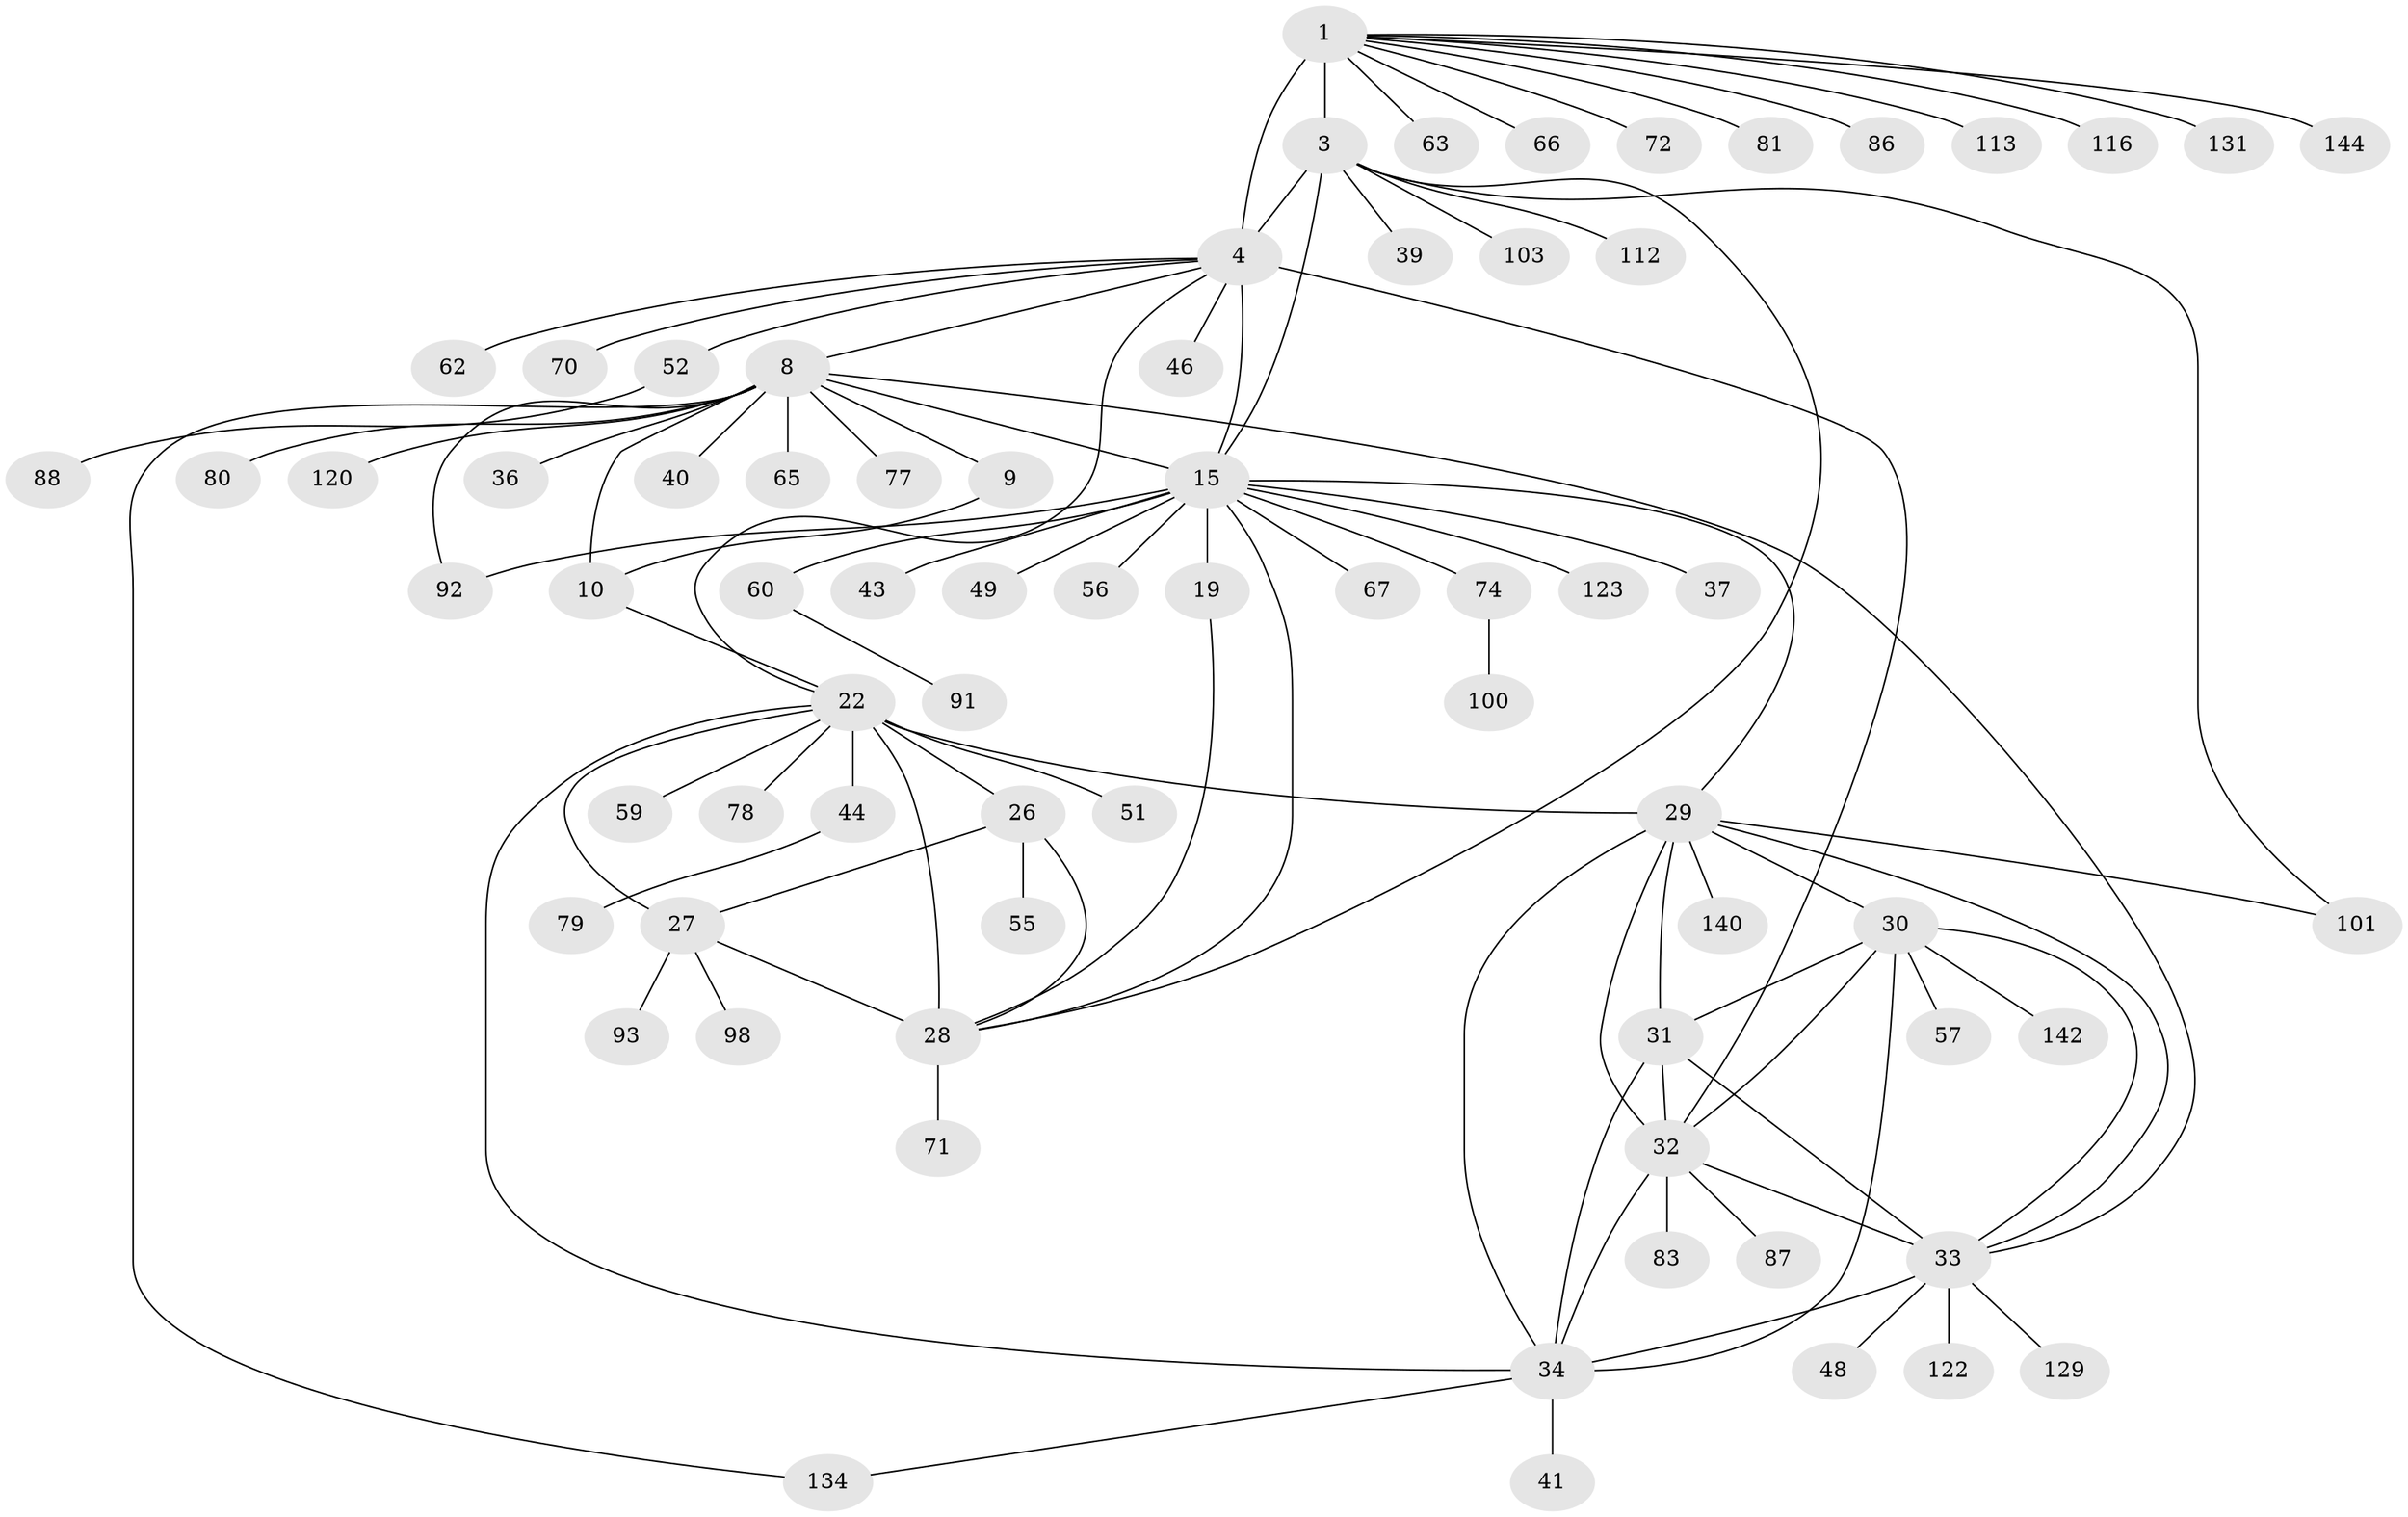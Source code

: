 // original degree distribution, {8: 0.06944444444444445, 13: 0.020833333333333332, 9: 0.041666666666666664, 11: 0.034722222222222224, 7: 0.041666666666666664, 10: 0.034722222222222224, 1: 0.5972222222222222, 3: 0.041666666666666664, 4: 0.013888888888888888, 2: 0.10416666666666667}
// Generated by graph-tools (version 1.1) at 2025/19/03/04/25 18:19:35]
// undirected, 72 vertices, 99 edges
graph export_dot {
graph [start="1"]
  node [color=gray90,style=filled];
  1 [super="+2"];
  3 [super="+6"];
  4 [super="+5+121+68+42"];
  8 [super="+12+11+76+96+115+13+47+14"];
  9 [super="+75+102+124+137+138+141+64"];
  10 [super="+58"];
  15 [super="+105+108+21+16+17+53+61+18"];
  19 [super="+118"];
  22 [super="+45+126+23"];
  26 [super="+117"];
  27;
  28 [super="+50"];
  29;
  30;
  31 [super="+90"];
  32 [super="+54"];
  33;
  34 [super="+35+84+38"];
  36;
  37;
  39;
  40 [super="+135+136"];
  41;
  43;
  44 [super="+127+97"];
  46;
  48;
  49;
  51;
  52 [super="+85"];
  55 [super="+106+89"];
  56;
  57;
  59;
  60;
  62 [super="+109+104"];
  63;
  65;
  66;
  67;
  70;
  71;
  72;
  74;
  77;
  78;
  79;
  80 [super="+110"];
  81;
  83;
  86;
  87;
  88;
  91;
  92 [super="+139+125"];
  93;
  98;
  100;
  101 [super="+111"];
  103;
  112;
  113;
  116;
  120;
  122;
  123;
  129;
  131;
  134;
  140;
  142;
  144;
  1 -- 3 [weight=6];
  1 -- 4 [weight=4];
  1 -- 116;
  1 -- 144;
  1 -- 66;
  1 -- 131;
  1 -- 72;
  1 -- 81;
  1 -- 113;
  1 -- 86;
  1 -- 63;
  3 -- 4 [weight=6];
  3 -- 39;
  3 -- 103;
  3 -- 112;
  3 -- 101;
  3 -- 28;
  3 -- 15;
  4 -- 32;
  4 -- 8;
  4 -- 70;
  4 -- 62;
  4 -- 46;
  4 -- 52;
  4 -- 15;
  4 -- 22;
  8 -- 9 [weight=5];
  8 -- 10 [weight=5];
  8 -- 33;
  8 -- 134;
  8 -- 40;
  8 -- 77;
  8 -- 15;
  8 -- 120;
  8 -- 92;
  8 -- 80;
  8 -- 36;
  8 -- 65;
  9 -- 10;
  10 -- 22;
  15 -- 19 [weight=6];
  15 -- 28;
  15 -- 37;
  15 -- 56;
  15 -- 92;
  15 -- 29;
  15 -- 49;
  15 -- 67;
  15 -- 123;
  15 -- 74;
  15 -- 43;
  15 -- 60;
  19 -- 28;
  22 -- 26 [weight=4];
  22 -- 27 [weight=4];
  22 -- 28 [weight=4];
  22 -- 59;
  22 -- 78;
  22 -- 34;
  22 -- 44;
  22 -- 51;
  22 -- 29;
  26 -- 27;
  26 -- 28;
  26 -- 55;
  27 -- 28;
  27 -- 93;
  27 -- 98;
  28 -- 71;
  29 -- 30;
  29 -- 31;
  29 -- 32;
  29 -- 33;
  29 -- 34 [weight=2];
  29 -- 101;
  29 -- 140;
  30 -- 31;
  30 -- 32;
  30 -- 33;
  30 -- 34 [weight=2];
  30 -- 57;
  30 -- 142;
  31 -- 32;
  31 -- 33;
  31 -- 34 [weight=2];
  32 -- 33;
  32 -- 34 [weight=2];
  32 -- 83;
  32 -- 87;
  33 -- 34 [weight=2];
  33 -- 48;
  33 -- 122;
  33 -- 129;
  34 -- 134;
  34 -- 41;
  44 -- 79;
  52 -- 88;
  60 -- 91;
  74 -- 100;
}
